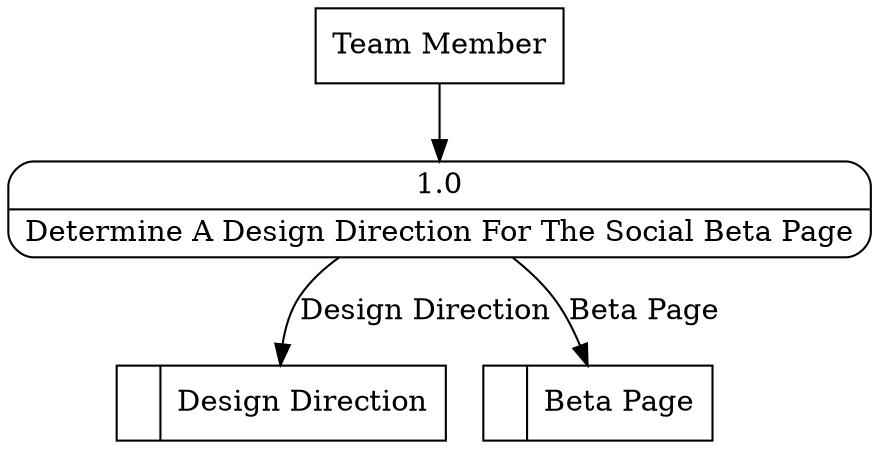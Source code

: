 digraph dfd2{ 
node[shape=record]
200 [label="<f0>  |<f1> Design Direction " ];
201 [label="<f0>  |<f1> Beta Page " ];
202 [label="Team Member" shape=box];
203 [label="{<f0> 1.0|<f1> Determine A Design Direction For The Social Beta Page }" shape=Mrecord];
202 -> 203
203 -> 200 [label="Design Direction"]
203 -> 201 [label="Beta Page"]
}